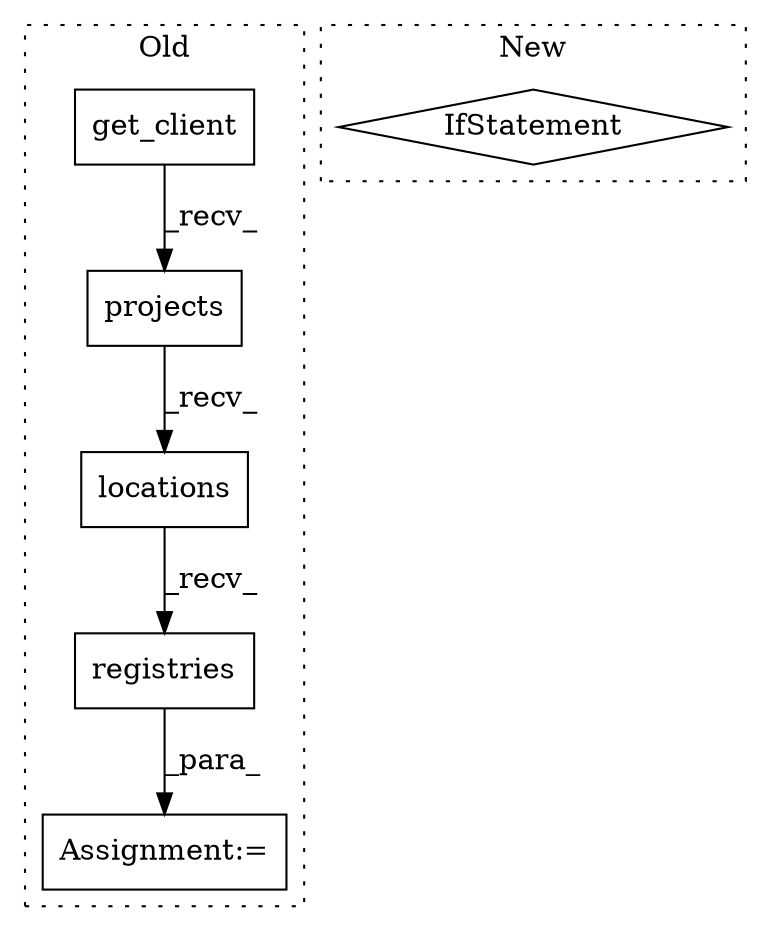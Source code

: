 digraph G {
subgraph cluster0 {
1 [label="registries" a="32" s="7751" l="12" shape="box"];
3 [label="Assignment:=" a="7" s="7818" l="1" shape="box"];
4 [label="projects" a="32" s="7728" l="10" shape="box"];
5 [label="get_client" a="32" s="7487,7526" l="11,1" shape="box"];
6 [label="locations" a="32" s="7739" l="11" shape="box"];
label = "Old";
style="dotted";
}
subgraph cluster1 {
2 [label="IfStatement" a="25" s="9548,9566" l="4,2" shape="diamond"];
label = "New";
style="dotted";
}
1 -> 3 [label="_para_"];
4 -> 6 [label="_recv_"];
5 -> 4 [label="_recv_"];
6 -> 1 [label="_recv_"];
}